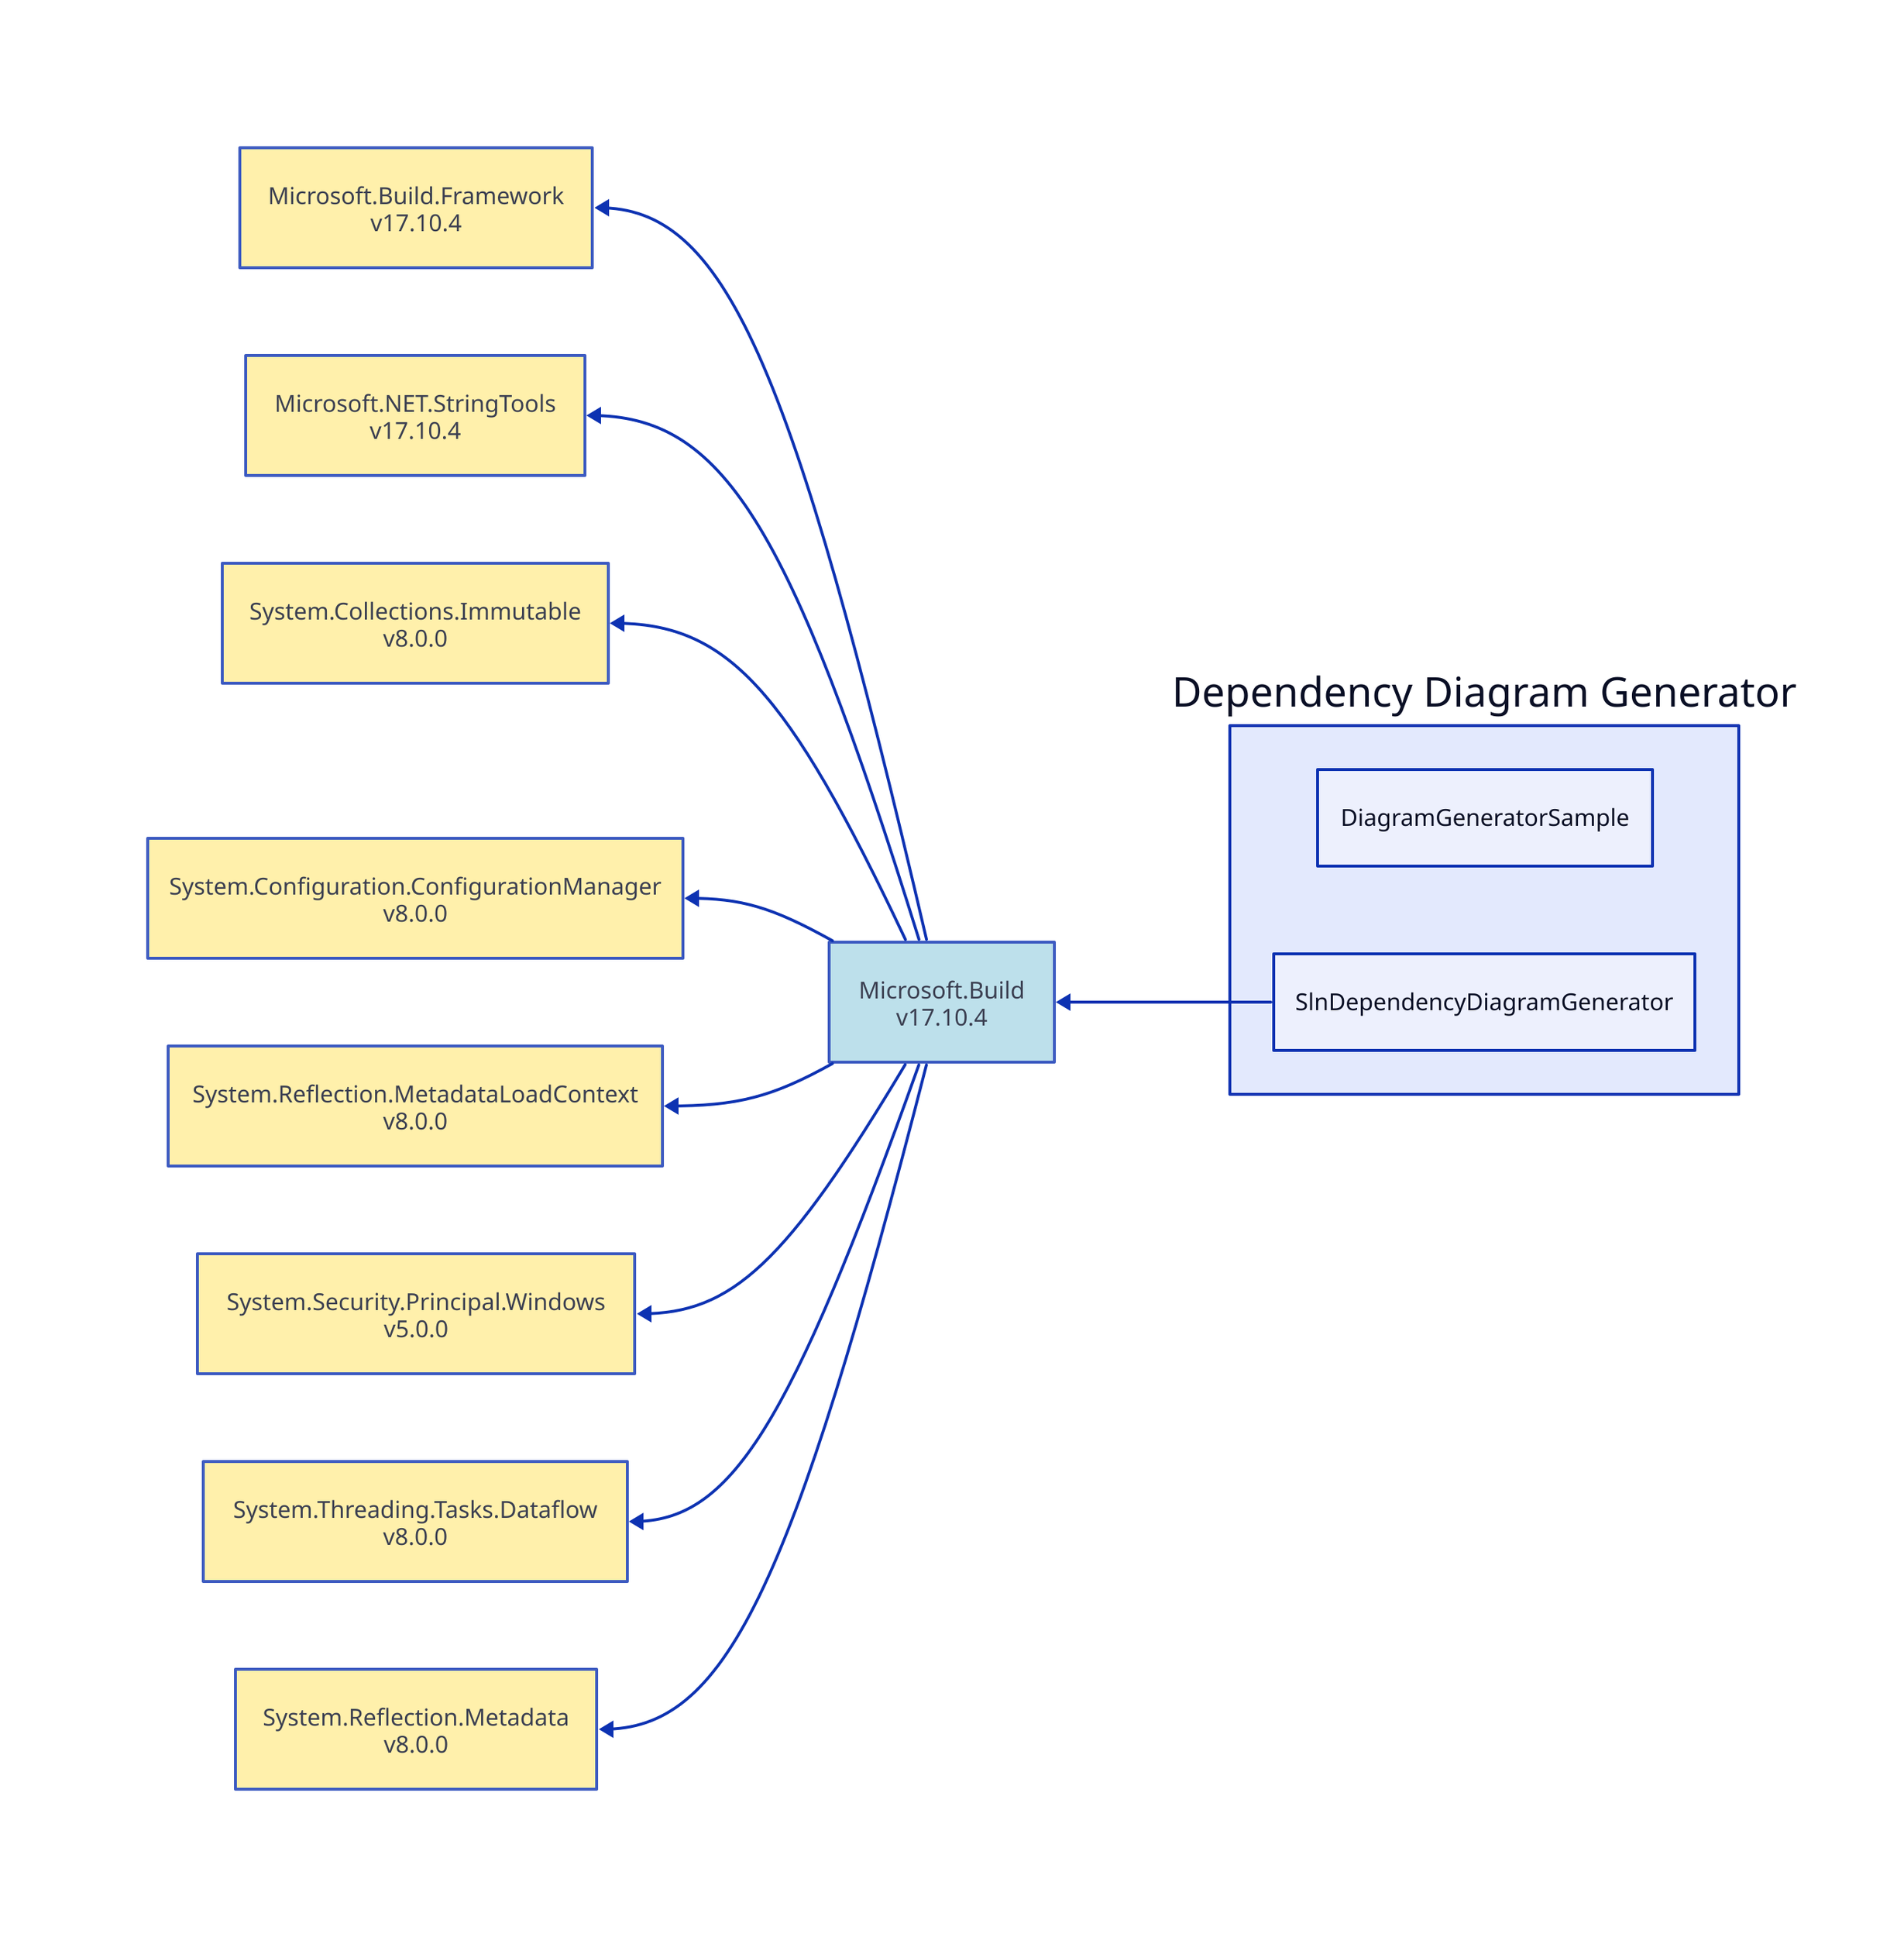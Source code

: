 direction: left

ddg: Dependency Diagram Generator
ddg.diagramgeneratorsample: DiagramGeneratorSample
ddg.slndependencydiagramgenerator: SlnDependencyDiagramGenerator
microsoft-build_17-10-4: Microsoft.Build\nv17.10.4
microsoft-build_17-10-4.style.fill: "#ADD8E6"
microsoft-build_17-10-4.style.opacity: 0.8
microsoft-build-framework_17-10-4: Microsoft.Build.Framework\nv17.10.4
microsoft-build-framework_17-10-4.style.fill: "#FFEC96"
microsoft-build-framework_17-10-4.style.opacity: 0.8
microsoft-build-framework_17-10-4 <- microsoft-build_17-10-4
microsoft-net-stringtools_17-10-4: Microsoft.NET.StringTools\nv17.10.4
microsoft-net-stringtools_17-10-4.style.fill: "#FFEC96"
microsoft-net-stringtools_17-10-4.style.opacity: 0.8
microsoft-net-stringtools_17-10-4 <- microsoft-build_17-10-4
system-collections-immutable_8-0-0: System.Collections.Immutable\nv8.0.0
system-collections-immutable_8-0-0.style.fill: "#FFEC96"
system-collections-immutable_8-0-0.style.opacity: 0.8
system-collections-immutable_8-0-0 <- microsoft-build_17-10-4
system-configuration-configurationmanager_8-0-0: System.Configuration.ConfigurationManager\nv8.0.0
system-configuration-configurationmanager_8-0-0.style.fill: "#FFEC96"
system-configuration-configurationmanager_8-0-0.style.opacity: 0.8
system-configuration-configurationmanager_8-0-0 <- microsoft-build_17-10-4
system-reflection-metadataloadcontext_8-0-0: System.Reflection.MetadataLoadContext\nv8.0.0
system-reflection-metadataloadcontext_8-0-0.style.fill: "#FFEC96"
system-reflection-metadataloadcontext_8-0-0.style.opacity: 0.8
system-reflection-metadataloadcontext_8-0-0 <- microsoft-build_17-10-4
system-security-principal-windows_5-0-0: System.Security.Principal.Windows\nv5.0.0
system-security-principal-windows_5-0-0.style.fill: "#FFEC96"
system-security-principal-windows_5-0-0.style.opacity: 0.8
system-security-principal-windows_5-0-0 <- microsoft-build_17-10-4
system-threading-tasks-dataflow_8-0-0: System.Threading.Tasks.Dataflow\nv8.0.0
system-threading-tasks-dataflow_8-0-0.style.fill: "#FFEC96"
system-threading-tasks-dataflow_8-0-0.style.opacity: 0.8
system-threading-tasks-dataflow_8-0-0 <- microsoft-build_17-10-4
system-reflection-metadata_8-0-0: System.Reflection.Metadata\nv8.0.0
system-reflection-metadata_8-0-0.style.fill: "#FFEC96"
system-reflection-metadata_8-0-0.style.opacity: 0.8
system-reflection-metadata_8-0-0 <- microsoft-build_17-10-4
microsoft-build_17-10-4 <- ddg.slndependencydiagramgenerator
